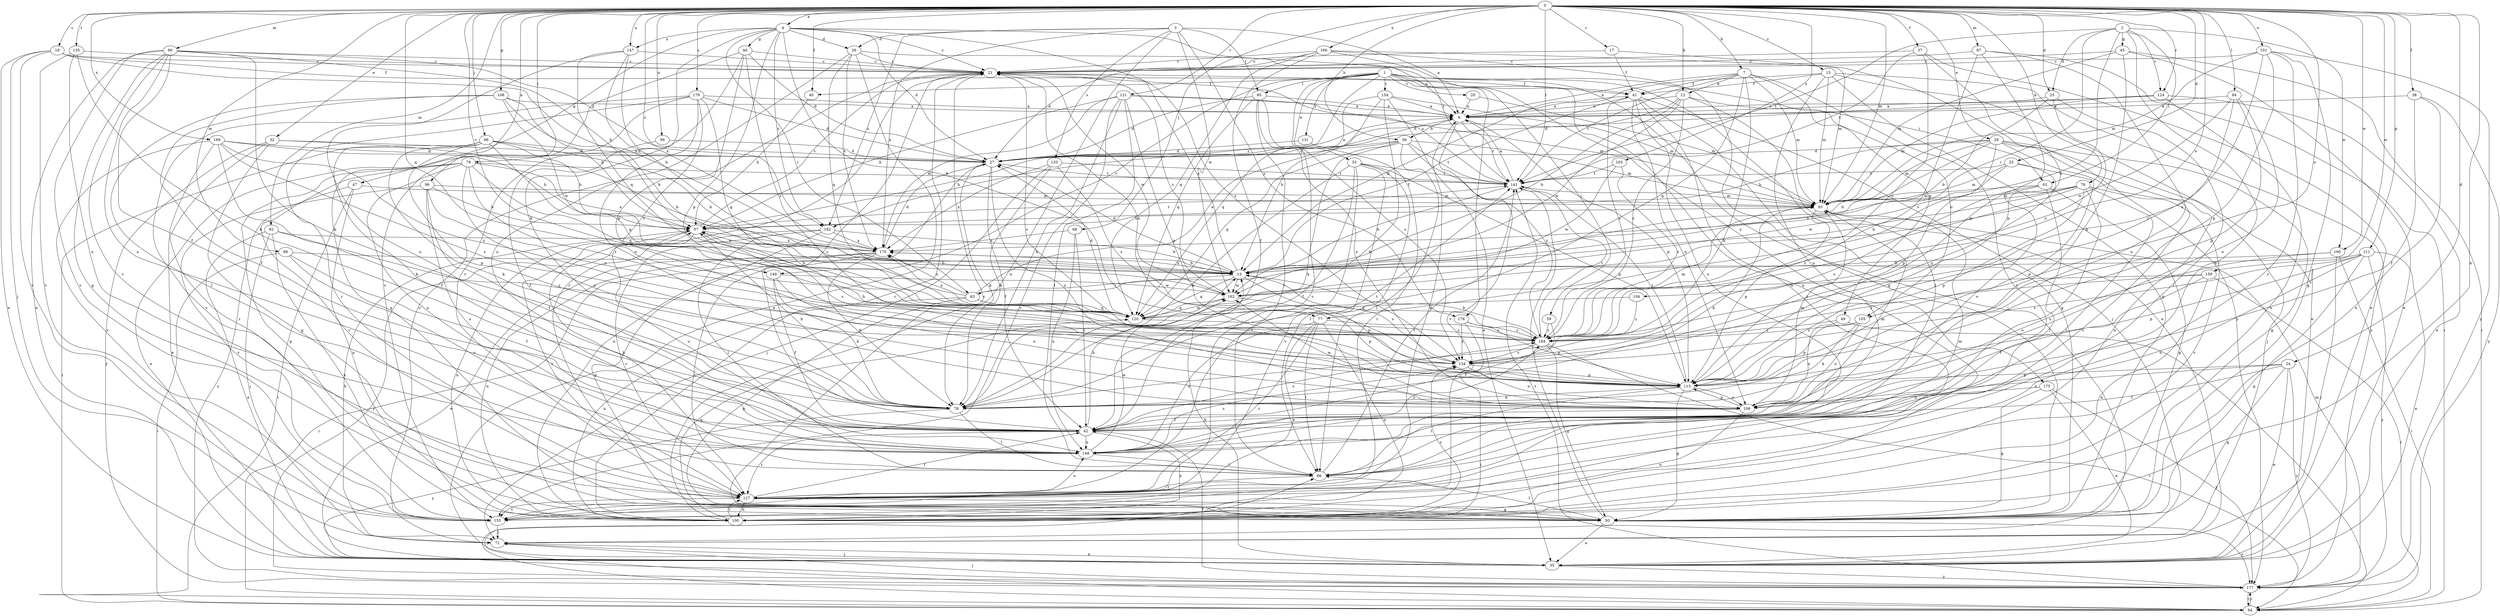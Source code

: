strict digraph  {
0;
1;
2;
3;
4;
6;
7;
12;
13;
15;
17;
18;
20;
21;
23;
24;
25;
26;
27;
28;
32;
33;
35;
37;
38;
40;
41;
42;
45;
46;
47;
49;
50;
56;
57;
59;
61;
63;
64;
66;
68;
71;
76;
77;
78;
79;
84;
85;
86;
87;
88;
90;
92;
93;
96;
99;
100;
101;
104;
105;
106;
108;
111;
113;
120;
121;
124;
127;
131;
133;
134;
135;
141;
147;
148;
149;
154;
155;
159;
160;
162;
163;
166;
169;
170;
175;
176;
177;
179;
182;
184;
0 -> 4  [label=a];
0 -> 7  [label=b];
0 -> 12  [label=b];
0 -> 15  [label=c];
0 -> 17  [label=c];
0 -> 18  [label=c];
0 -> 23  [label=d];
0 -> 24  [label=d];
0 -> 25  [label=d];
0 -> 28  [label=e];
0 -> 32  [label=e];
0 -> 37  [label=f];
0 -> 38  [label=f];
0 -> 40  [label=f];
0 -> 56  [label=h];
0 -> 66  [label=j];
0 -> 68  [label=j];
0 -> 76  [label=k];
0 -> 79  [label=l];
0 -> 84  [label=l];
0 -> 87  [label=m];
0 -> 88  [label=m];
0 -> 90  [label=m];
0 -> 92  [label=m];
0 -> 93  [label=m];
0 -> 96  [label=n];
0 -> 99  [label=n];
0 -> 100  [label=n];
0 -> 101  [label=o];
0 -> 104  [label=o];
0 -> 105  [label=o];
0 -> 108  [label=p];
0 -> 111  [label=p];
0 -> 120  [label=q];
0 -> 121  [label=r];
0 -> 124  [label=r];
0 -> 135  [label=t];
0 -> 141  [label=t];
0 -> 147  [label=u];
0 -> 149  [label=v];
0 -> 159  [label=w];
0 -> 160  [label=w];
0 -> 163  [label=x];
0 -> 166  [label=x];
0 -> 169  [label=x];
0 -> 179  [label=z];
0 -> 182  [label=z];
1 -> 20  [label=c];
1 -> 33  [label=e];
1 -> 35  [label=e];
1 -> 40  [label=f];
1 -> 59  [label=i];
1 -> 61  [label=i];
1 -> 71  [label=j];
1 -> 85  [label=l];
1 -> 131  [label=s];
1 -> 149  [label=v];
1 -> 154  [label=v];
1 -> 155  [label=v];
1 -> 175  [label=y];
1 -> 176  [label=y];
1 -> 182  [label=z];
2 -> 25  [label=d];
2 -> 45  [label=g];
2 -> 61  [label=i];
2 -> 63  [label=i];
2 -> 77  [label=k];
2 -> 124  [label=r];
2 -> 127  [label=r];
2 -> 141  [label=t];
2 -> 160  [label=w];
3 -> 6  [label=a];
3 -> 26  [label=d];
3 -> 85  [label=l];
3 -> 100  [label=n];
3 -> 133  [label=s];
3 -> 162  [label=w];
3 -> 170  [label=x];
3 -> 176  [label=y];
3 -> 182  [label=z];
4 -> 21  [label=c];
4 -> 26  [label=d];
4 -> 27  [label=d];
4 -> 46  [label=g];
4 -> 47  [label=g];
4 -> 63  [label=i];
4 -> 77  [label=k];
4 -> 78  [label=k];
4 -> 113  [label=p];
4 -> 134  [label=s];
4 -> 141  [label=t];
4 -> 147  [label=u];
4 -> 182  [label=z];
6 -> 56  [label=h];
6 -> 113  [label=p];
6 -> 141  [label=t];
6 -> 155  [label=v];
7 -> 6  [label=a];
7 -> 12  [label=b];
7 -> 41  [label=f];
7 -> 49  [label=g];
7 -> 78  [label=k];
7 -> 93  [label=m];
7 -> 120  [label=q];
7 -> 127  [label=r];
7 -> 141  [label=t];
12 -> 6  [label=a];
12 -> 13  [label=b];
12 -> 27  [label=d];
12 -> 86  [label=l];
12 -> 105  [label=o];
12 -> 162  [label=w];
12 -> 184  [label=z];
13 -> 21  [label=c];
13 -> 27  [label=d];
13 -> 41  [label=f];
13 -> 63  [label=i];
13 -> 113  [label=p];
13 -> 120  [label=q];
13 -> 134  [label=s];
13 -> 162  [label=w];
13 -> 170  [label=x];
15 -> 13  [label=b];
15 -> 35  [label=e];
15 -> 41  [label=f];
15 -> 50  [label=g];
15 -> 93  [label=m];
15 -> 148  [label=u];
15 -> 177  [label=y];
17 -> 21  [label=c];
17 -> 41  [label=f];
17 -> 177  [label=y];
18 -> 21  [label=c];
18 -> 35  [label=e];
18 -> 41  [label=f];
18 -> 71  [label=j];
18 -> 155  [label=v];
18 -> 170  [label=x];
20 -> 6  [label=a];
20 -> 93  [label=m];
21 -> 41  [label=f];
21 -> 127  [label=r];
21 -> 134  [label=s];
21 -> 162  [label=w];
23 -> 93  [label=m];
23 -> 113  [label=p];
23 -> 134  [label=s];
23 -> 141  [label=t];
23 -> 162  [label=w];
24 -> 35  [label=e];
24 -> 42  [label=f];
24 -> 50  [label=g];
24 -> 106  [label=o];
24 -> 113  [label=p];
24 -> 177  [label=y];
25 -> 6  [label=a];
25 -> 13  [label=b];
25 -> 86  [label=l];
25 -> 184  [label=z];
26 -> 6  [label=a];
26 -> 21  [label=c];
26 -> 35  [label=e];
26 -> 120  [label=q];
26 -> 148  [label=u];
26 -> 170  [label=x];
27 -> 6  [label=a];
27 -> 42  [label=f];
27 -> 78  [label=k];
27 -> 100  [label=n];
27 -> 106  [label=o];
27 -> 141  [label=t];
28 -> 13  [label=b];
28 -> 27  [label=d];
28 -> 50  [label=g];
28 -> 57  [label=h];
28 -> 71  [label=j];
28 -> 93  [label=m];
28 -> 100  [label=n];
28 -> 113  [label=p];
28 -> 155  [label=v];
32 -> 13  [label=b];
32 -> 27  [label=d];
32 -> 35  [label=e];
32 -> 50  [label=g];
32 -> 177  [label=y];
33 -> 42  [label=f];
33 -> 78  [label=k];
33 -> 86  [label=l];
33 -> 113  [label=p];
33 -> 127  [label=r];
33 -> 141  [label=t];
33 -> 155  [label=v];
35 -> 13  [label=b];
35 -> 71  [label=j];
35 -> 177  [label=y];
37 -> 21  [label=c];
37 -> 35  [label=e];
37 -> 113  [label=p];
37 -> 141  [label=t];
37 -> 184  [label=z];
38 -> 6  [label=a];
38 -> 42  [label=f];
38 -> 100  [label=n];
38 -> 177  [label=y];
40 -> 57  [label=h];
41 -> 6  [label=a];
41 -> 50  [label=g];
41 -> 71  [label=j];
41 -> 106  [label=o];
41 -> 127  [label=r];
41 -> 148  [label=u];
41 -> 184  [label=z];
42 -> 13  [label=b];
42 -> 21  [label=c];
42 -> 93  [label=m];
42 -> 100  [label=n];
42 -> 127  [label=r];
42 -> 148  [label=u];
42 -> 184  [label=z];
45 -> 21  [label=c];
45 -> 35  [label=e];
45 -> 64  [label=i];
45 -> 78  [label=k];
45 -> 93  [label=m];
46 -> 21  [label=c];
46 -> 27  [label=d];
46 -> 113  [label=p];
46 -> 127  [label=r];
46 -> 155  [label=v];
46 -> 184  [label=z];
47 -> 64  [label=i];
47 -> 93  [label=m];
47 -> 100  [label=n];
47 -> 177  [label=y];
49 -> 64  [label=i];
49 -> 106  [label=o];
49 -> 184  [label=z];
50 -> 21  [label=c];
50 -> 35  [label=e];
50 -> 86  [label=l];
50 -> 141  [label=t];
50 -> 177  [label=y];
56 -> 27  [label=d];
56 -> 57  [label=h];
56 -> 78  [label=k];
56 -> 86  [label=l];
56 -> 93  [label=m];
56 -> 120  [label=q];
56 -> 141  [label=t];
56 -> 184  [label=z];
57 -> 21  [label=c];
57 -> 100  [label=n];
57 -> 127  [label=r];
57 -> 134  [label=s];
57 -> 141  [label=t];
57 -> 148  [label=u];
57 -> 170  [label=x];
59 -> 42  [label=f];
59 -> 184  [label=z];
61 -> 50  [label=g];
61 -> 86  [label=l];
61 -> 93  [label=m];
61 -> 106  [label=o];
61 -> 134  [label=s];
63 -> 6  [label=a];
63 -> 50  [label=g];
63 -> 57  [label=h];
63 -> 100  [label=n];
63 -> 120  [label=q];
63 -> 170  [label=x];
64 -> 86  [label=l];
64 -> 177  [label=y];
66 -> 13  [label=b];
66 -> 27  [label=d];
66 -> 42  [label=f];
66 -> 57  [label=h];
66 -> 64  [label=i];
66 -> 78  [label=k];
66 -> 113  [label=p];
66 -> 120  [label=q];
68 -> 42  [label=f];
68 -> 148  [label=u];
68 -> 170  [label=x];
71 -> 21  [label=c];
71 -> 35  [label=e];
71 -> 57  [label=h];
76 -> 13  [label=b];
76 -> 86  [label=l];
76 -> 93  [label=m];
76 -> 113  [label=p];
76 -> 148  [label=u];
76 -> 155  [label=v];
76 -> 170  [label=x];
76 -> 184  [label=z];
77 -> 86  [label=l];
77 -> 100  [label=n];
77 -> 127  [label=r];
77 -> 148  [label=u];
77 -> 155  [label=v];
77 -> 184  [label=z];
78 -> 57  [label=h];
78 -> 86  [label=l];
78 -> 141  [label=t];
78 -> 177  [label=y];
79 -> 35  [label=e];
79 -> 50  [label=g];
79 -> 106  [label=o];
79 -> 120  [label=q];
79 -> 127  [label=r];
79 -> 141  [label=t];
79 -> 148  [label=u];
79 -> 170  [label=x];
79 -> 184  [label=z];
84 -> 6  [label=a];
84 -> 106  [label=o];
84 -> 113  [label=p];
84 -> 162  [label=w];
84 -> 184  [label=z];
85 -> 6  [label=a];
85 -> 27  [label=d];
85 -> 86  [label=l];
85 -> 106  [label=o];
85 -> 120  [label=q];
85 -> 134  [label=s];
86 -> 57  [label=h];
86 -> 93  [label=m];
86 -> 127  [label=r];
86 -> 141  [label=t];
87 -> 21  [label=c];
87 -> 64  [label=i];
87 -> 113  [label=p];
87 -> 134  [label=s];
87 -> 148  [label=u];
88 -> 13  [label=b];
88 -> 42  [label=f];
88 -> 64  [label=i];
88 -> 148  [label=u];
90 -> 21  [label=c];
90 -> 27  [label=d];
90 -> 35  [label=e];
90 -> 42  [label=f];
90 -> 50  [label=g];
90 -> 57  [label=h];
90 -> 78  [label=k];
90 -> 127  [label=r];
90 -> 148  [label=u];
90 -> 155  [label=v];
92 -> 35  [label=e];
92 -> 71  [label=j];
92 -> 100  [label=n];
92 -> 170  [label=x];
92 -> 184  [label=z];
93 -> 57  [label=h];
93 -> 78  [label=k];
93 -> 113  [label=p];
96 -> 42  [label=f];
96 -> 57  [label=h];
96 -> 93  [label=m];
96 -> 148  [label=u];
96 -> 155  [label=v];
96 -> 184  [label=z];
99 -> 27  [label=d];
99 -> 42  [label=f];
100 -> 21  [label=c];
100 -> 120  [label=q];
100 -> 127  [label=r];
100 -> 134  [label=s];
101 -> 21  [label=c];
101 -> 50  [label=g];
101 -> 93  [label=m];
101 -> 113  [label=p];
101 -> 127  [label=r];
101 -> 134  [label=s];
101 -> 177  [label=y];
104 -> 120  [label=q];
104 -> 184  [label=z];
105 -> 78  [label=k];
105 -> 106  [label=o];
105 -> 113  [label=p];
105 -> 184  [label=z];
106 -> 42  [label=f];
106 -> 93  [label=m];
106 -> 100  [label=n];
106 -> 113  [label=p];
106 -> 162  [label=w];
108 -> 6  [label=a];
108 -> 13  [label=b];
108 -> 42  [label=f];
108 -> 57  [label=h];
108 -> 86  [label=l];
108 -> 162  [label=w];
111 -> 13  [label=b];
111 -> 35  [label=e];
111 -> 50  [label=g];
111 -> 113  [label=p];
111 -> 134  [label=s];
111 -> 148  [label=u];
111 -> 177  [label=y];
113 -> 21  [label=c];
113 -> 50  [label=g];
113 -> 78  [label=k];
113 -> 86  [label=l];
113 -> 106  [label=o];
113 -> 141  [label=t];
120 -> 27  [label=d];
120 -> 162  [label=w];
120 -> 170  [label=x];
120 -> 184  [label=z];
121 -> 6  [label=a];
121 -> 57  [label=h];
121 -> 78  [label=k];
121 -> 86  [label=l];
121 -> 93  [label=m];
121 -> 113  [label=p];
121 -> 155  [label=v];
121 -> 170  [label=x];
124 -> 6  [label=a];
124 -> 27  [label=d];
124 -> 35  [label=e];
124 -> 93  [label=m];
124 -> 100  [label=n];
127 -> 6  [label=a];
127 -> 42  [label=f];
127 -> 50  [label=g];
127 -> 100  [label=n];
127 -> 148  [label=u];
127 -> 155  [label=v];
131 -> 27  [label=d];
131 -> 127  [label=r];
133 -> 71  [label=j];
133 -> 78  [label=k];
133 -> 141  [label=t];
133 -> 170  [label=x];
133 -> 184  [label=z];
134 -> 57  [label=h];
134 -> 106  [label=o];
134 -> 113  [label=p];
135 -> 21  [label=c];
135 -> 78  [label=k];
135 -> 148  [label=u];
135 -> 155  [label=v];
141 -> 6  [label=a];
141 -> 13  [label=b];
141 -> 21  [label=c];
141 -> 93  [label=m];
147 -> 13  [label=b];
147 -> 21  [label=c];
147 -> 120  [label=q];
147 -> 148  [label=u];
147 -> 170  [label=x];
148 -> 86  [label=l];
148 -> 134  [label=s];
148 -> 162  [label=w];
148 -> 184  [label=z];
149 -> 42  [label=f];
149 -> 78  [label=k];
149 -> 106  [label=o];
149 -> 162  [label=w];
154 -> 6  [label=a];
154 -> 13  [label=b];
154 -> 35  [label=e];
154 -> 78  [label=k];
154 -> 93  [label=m];
154 -> 120  [label=q];
155 -> 71  [label=j];
159 -> 42  [label=f];
159 -> 64  [label=i];
159 -> 100  [label=n];
159 -> 162  [label=w];
159 -> 184  [label=z];
160 -> 13  [label=b];
160 -> 64  [label=i];
160 -> 71  [label=j];
160 -> 106  [label=o];
162 -> 21  [label=c];
162 -> 113  [label=p];
162 -> 120  [label=q];
163 -> 141  [label=t];
163 -> 162  [label=w];
163 -> 184  [label=z];
166 -> 21  [label=c];
166 -> 27  [label=d];
166 -> 42  [label=f];
166 -> 50  [label=g];
166 -> 93  [label=m];
166 -> 100  [label=n];
166 -> 120  [label=q];
169 -> 27  [label=d];
169 -> 57  [label=h];
169 -> 78  [label=k];
169 -> 127  [label=r];
169 -> 134  [label=s];
169 -> 155  [label=v];
169 -> 184  [label=z];
170 -> 13  [label=b];
170 -> 27  [label=d];
170 -> 35  [label=e];
170 -> 64  [label=i];
170 -> 78  [label=k];
170 -> 100  [label=n];
170 -> 127  [label=r];
175 -> 35  [label=e];
175 -> 50  [label=g];
175 -> 106  [label=o];
175 -> 177  [label=y];
176 -> 64  [label=i];
176 -> 113  [label=p];
176 -> 134  [label=s];
176 -> 184  [label=z];
177 -> 42  [label=f];
177 -> 64  [label=i];
177 -> 71  [label=j];
177 -> 93  [label=m];
177 -> 141  [label=t];
179 -> 6  [label=a];
179 -> 27  [label=d];
179 -> 50  [label=g];
179 -> 106  [label=o];
179 -> 120  [label=q];
179 -> 127  [label=r];
179 -> 155  [label=v];
179 -> 184  [label=z];
182 -> 13  [label=b];
182 -> 50  [label=g];
182 -> 86  [label=l];
182 -> 127  [label=r];
182 -> 170  [label=x];
182 -> 177  [label=y];
184 -> 13  [label=b];
184 -> 50  [label=g];
184 -> 64  [label=i];
184 -> 93  [label=m];
184 -> 134  [label=s];
184 -> 141  [label=t];
}
